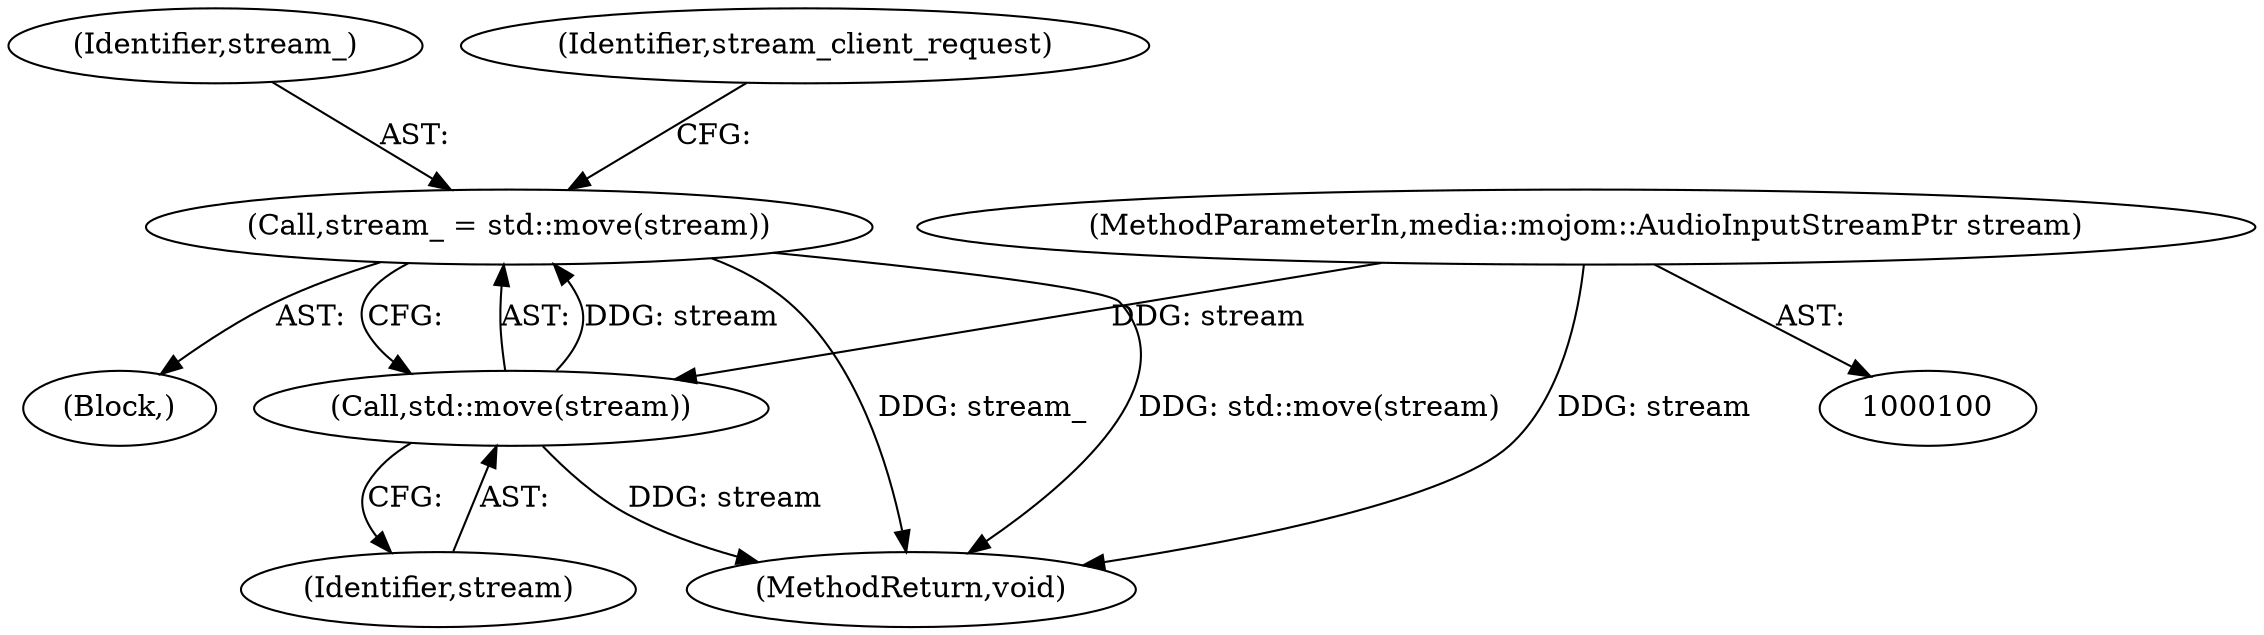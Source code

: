 digraph "0_Chrome_673ce95d481ea9368c4d4d43ac756ba1d6d9e608_12@API" {
"1000121" [label="(Call,stream_ = std::move(stream))"];
"1000123" [label="(Call,std::move(stream))"];
"1000101" [label="(MethodParameterIn,media::mojom::AudioInputStreamPtr stream)"];
"1000122" [label="(Identifier,stream_)"];
"1000106" [label="(Block,)"];
"1000164" [label="(MethodReturn,void)"];
"1000121" [label="(Call,stream_ = std::move(stream))"];
"1000127" [label="(Identifier,stream_client_request)"];
"1000101" [label="(MethodParameterIn,media::mojom::AudioInputStreamPtr stream)"];
"1000123" [label="(Call,std::move(stream))"];
"1000124" [label="(Identifier,stream)"];
"1000121" -> "1000106"  [label="AST: "];
"1000121" -> "1000123"  [label="CFG: "];
"1000122" -> "1000121"  [label="AST: "];
"1000123" -> "1000121"  [label="AST: "];
"1000127" -> "1000121"  [label="CFG: "];
"1000121" -> "1000164"  [label="DDG: std::move(stream)"];
"1000121" -> "1000164"  [label="DDG: stream_"];
"1000123" -> "1000121"  [label="DDG: stream"];
"1000123" -> "1000124"  [label="CFG: "];
"1000124" -> "1000123"  [label="AST: "];
"1000123" -> "1000164"  [label="DDG: stream"];
"1000101" -> "1000123"  [label="DDG: stream"];
"1000101" -> "1000100"  [label="AST: "];
"1000101" -> "1000164"  [label="DDG: stream"];
}
